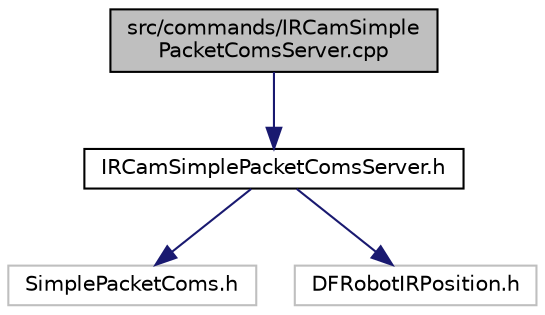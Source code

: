 digraph "src/commands/IRCamSimplePacketComsServer.cpp"
{
  edge [fontname="Helvetica",fontsize="10",labelfontname="Helvetica",labelfontsize="10"];
  node [fontname="Helvetica",fontsize="10",shape=record];
  Node0 [label="src/commands/IRCamSimple\lPacketComsServer.cpp",height=0.2,width=0.4,color="black", fillcolor="grey75", style="filled", fontcolor="black"];
  Node0 -> Node1 [color="midnightblue",fontsize="10",style="solid",fontname="Helvetica"];
  Node1 [label="IRCamSimplePacketComsServer.h",height=0.2,width=0.4,color="black", fillcolor="white", style="filled",URL="$IRCamSimplePacketComsServer_8h.html"];
  Node1 -> Node2 [color="midnightblue",fontsize="10",style="solid",fontname="Helvetica"];
  Node2 [label="SimplePacketComs.h",height=0.2,width=0.4,color="grey75", fillcolor="white", style="filled"];
  Node1 -> Node3 [color="midnightblue",fontsize="10",style="solid",fontname="Helvetica"];
  Node3 [label="DFRobotIRPosition.h",height=0.2,width=0.4,color="grey75", fillcolor="white", style="filled"];
}
